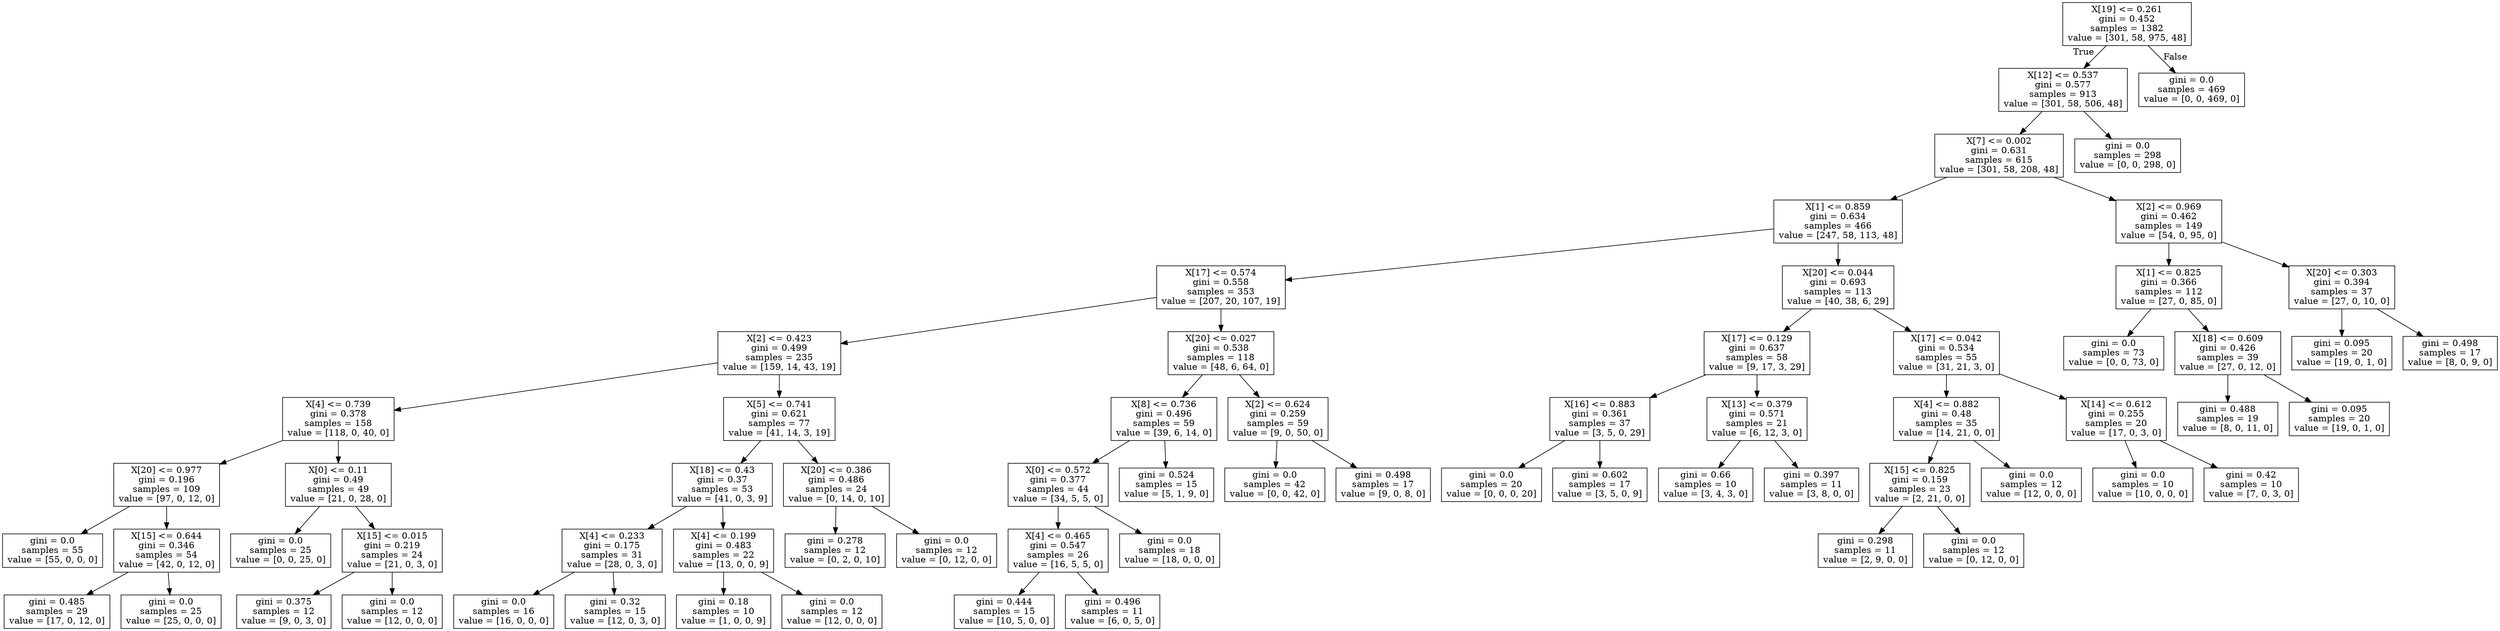digraph Tree {
node [shape=box] ;
0 [label="X[19] <= 0.261\ngini = 0.452\nsamples = 1382\nvalue = [301, 58, 975, 48]"] ;
1 [label="X[12] <= 0.537\ngini = 0.577\nsamples = 913\nvalue = [301, 58, 506, 48]"] ;
0 -> 1 [labeldistance=2.5, labelangle=45, headlabel="True"] ;
2 [label="X[7] <= 0.002\ngini = 0.631\nsamples = 615\nvalue = [301, 58, 208, 48]"] ;
1 -> 2 ;
3 [label="X[1] <= 0.859\ngini = 0.634\nsamples = 466\nvalue = [247, 58, 113, 48]"] ;
2 -> 3 ;
4 [label="X[17] <= 0.574\ngini = 0.558\nsamples = 353\nvalue = [207, 20, 107, 19]"] ;
3 -> 4 ;
5 [label="X[2] <= 0.423\ngini = 0.499\nsamples = 235\nvalue = [159, 14, 43, 19]"] ;
4 -> 5 ;
6 [label="X[4] <= 0.739\ngini = 0.378\nsamples = 158\nvalue = [118, 0, 40, 0]"] ;
5 -> 6 ;
7 [label="X[20] <= 0.977\ngini = 0.196\nsamples = 109\nvalue = [97, 0, 12, 0]"] ;
6 -> 7 ;
8 [label="gini = 0.0\nsamples = 55\nvalue = [55, 0, 0, 0]"] ;
7 -> 8 ;
9 [label="X[15] <= 0.644\ngini = 0.346\nsamples = 54\nvalue = [42, 0, 12, 0]"] ;
7 -> 9 ;
10 [label="gini = 0.485\nsamples = 29\nvalue = [17, 0, 12, 0]"] ;
9 -> 10 ;
11 [label="gini = 0.0\nsamples = 25\nvalue = [25, 0, 0, 0]"] ;
9 -> 11 ;
12 [label="X[0] <= 0.11\ngini = 0.49\nsamples = 49\nvalue = [21, 0, 28, 0]"] ;
6 -> 12 ;
13 [label="gini = 0.0\nsamples = 25\nvalue = [0, 0, 25, 0]"] ;
12 -> 13 ;
14 [label="X[15] <= 0.015\ngini = 0.219\nsamples = 24\nvalue = [21, 0, 3, 0]"] ;
12 -> 14 ;
15 [label="gini = 0.375\nsamples = 12\nvalue = [9, 0, 3, 0]"] ;
14 -> 15 ;
16 [label="gini = 0.0\nsamples = 12\nvalue = [12, 0, 0, 0]"] ;
14 -> 16 ;
17 [label="X[5] <= 0.741\ngini = 0.621\nsamples = 77\nvalue = [41, 14, 3, 19]"] ;
5 -> 17 ;
18 [label="X[18] <= 0.43\ngini = 0.37\nsamples = 53\nvalue = [41, 0, 3, 9]"] ;
17 -> 18 ;
19 [label="X[4] <= 0.233\ngini = 0.175\nsamples = 31\nvalue = [28, 0, 3, 0]"] ;
18 -> 19 ;
20 [label="gini = 0.0\nsamples = 16\nvalue = [16, 0, 0, 0]"] ;
19 -> 20 ;
21 [label="gini = 0.32\nsamples = 15\nvalue = [12, 0, 3, 0]"] ;
19 -> 21 ;
22 [label="X[4] <= 0.199\ngini = 0.483\nsamples = 22\nvalue = [13, 0, 0, 9]"] ;
18 -> 22 ;
23 [label="gini = 0.18\nsamples = 10\nvalue = [1, 0, 0, 9]"] ;
22 -> 23 ;
24 [label="gini = 0.0\nsamples = 12\nvalue = [12, 0, 0, 0]"] ;
22 -> 24 ;
25 [label="X[20] <= 0.386\ngini = 0.486\nsamples = 24\nvalue = [0, 14, 0, 10]"] ;
17 -> 25 ;
26 [label="gini = 0.278\nsamples = 12\nvalue = [0, 2, 0, 10]"] ;
25 -> 26 ;
27 [label="gini = 0.0\nsamples = 12\nvalue = [0, 12, 0, 0]"] ;
25 -> 27 ;
28 [label="X[20] <= 0.027\ngini = 0.538\nsamples = 118\nvalue = [48, 6, 64, 0]"] ;
4 -> 28 ;
29 [label="X[8] <= 0.736\ngini = 0.496\nsamples = 59\nvalue = [39, 6, 14, 0]"] ;
28 -> 29 ;
30 [label="X[0] <= 0.572\ngini = 0.377\nsamples = 44\nvalue = [34, 5, 5, 0]"] ;
29 -> 30 ;
31 [label="X[4] <= 0.465\ngini = 0.547\nsamples = 26\nvalue = [16, 5, 5, 0]"] ;
30 -> 31 ;
32 [label="gini = 0.444\nsamples = 15\nvalue = [10, 5, 0, 0]"] ;
31 -> 32 ;
33 [label="gini = 0.496\nsamples = 11\nvalue = [6, 0, 5, 0]"] ;
31 -> 33 ;
34 [label="gini = 0.0\nsamples = 18\nvalue = [18, 0, 0, 0]"] ;
30 -> 34 ;
35 [label="gini = 0.524\nsamples = 15\nvalue = [5, 1, 9, 0]"] ;
29 -> 35 ;
36 [label="X[2] <= 0.624\ngini = 0.259\nsamples = 59\nvalue = [9, 0, 50, 0]"] ;
28 -> 36 ;
37 [label="gini = 0.0\nsamples = 42\nvalue = [0, 0, 42, 0]"] ;
36 -> 37 ;
38 [label="gini = 0.498\nsamples = 17\nvalue = [9, 0, 8, 0]"] ;
36 -> 38 ;
39 [label="X[20] <= 0.044\ngini = 0.693\nsamples = 113\nvalue = [40, 38, 6, 29]"] ;
3 -> 39 ;
40 [label="X[17] <= 0.129\ngini = 0.637\nsamples = 58\nvalue = [9, 17, 3, 29]"] ;
39 -> 40 ;
41 [label="X[16] <= 0.883\ngini = 0.361\nsamples = 37\nvalue = [3, 5, 0, 29]"] ;
40 -> 41 ;
42 [label="gini = 0.0\nsamples = 20\nvalue = [0, 0, 0, 20]"] ;
41 -> 42 ;
43 [label="gini = 0.602\nsamples = 17\nvalue = [3, 5, 0, 9]"] ;
41 -> 43 ;
44 [label="X[13] <= 0.379\ngini = 0.571\nsamples = 21\nvalue = [6, 12, 3, 0]"] ;
40 -> 44 ;
45 [label="gini = 0.66\nsamples = 10\nvalue = [3, 4, 3, 0]"] ;
44 -> 45 ;
46 [label="gini = 0.397\nsamples = 11\nvalue = [3, 8, 0, 0]"] ;
44 -> 46 ;
47 [label="X[17] <= 0.042\ngini = 0.534\nsamples = 55\nvalue = [31, 21, 3, 0]"] ;
39 -> 47 ;
48 [label="X[4] <= 0.882\ngini = 0.48\nsamples = 35\nvalue = [14, 21, 0, 0]"] ;
47 -> 48 ;
49 [label="X[15] <= 0.825\ngini = 0.159\nsamples = 23\nvalue = [2, 21, 0, 0]"] ;
48 -> 49 ;
50 [label="gini = 0.298\nsamples = 11\nvalue = [2, 9, 0, 0]"] ;
49 -> 50 ;
51 [label="gini = 0.0\nsamples = 12\nvalue = [0, 12, 0, 0]"] ;
49 -> 51 ;
52 [label="gini = 0.0\nsamples = 12\nvalue = [12, 0, 0, 0]"] ;
48 -> 52 ;
53 [label="X[14] <= 0.612\ngini = 0.255\nsamples = 20\nvalue = [17, 0, 3, 0]"] ;
47 -> 53 ;
54 [label="gini = 0.0\nsamples = 10\nvalue = [10, 0, 0, 0]"] ;
53 -> 54 ;
55 [label="gini = 0.42\nsamples = 10\nvalue = [7, 0, 3, 0]"] ;
53 -> 55 ;
56 [label="X[2] <= 0.969\ngini = 0.462\nsamples = 149\nvalue = [54, 0, 95, 0]"] ;
2 -> 56 ;
57 [label="X[1] <= 0.825\ngini = 0.366\nsamples = 112\nvalue = [27, 0, 85, 0]"] ;
56 -> 57 ;
58 [label="gini = 0.0\nsamples = 73\nvalue = [0, 0, 73, 0]"] ;
57 -> 58 ;
59 [label="X[18] <= 0.609\ngini = 0.426\nsamples = 39\nvalue = [27, 0, 12, 0]"] ;
57 -> 59 ;
60 [label="gini = 0.488\nsamples = 19\nvalue = [8, 0, 11, 0]"] ;
59 -> 60 ;
61 [label="gini = 0.095\nsamples = 20\nvalue = [19, 0, 1, 0]"] ;
59 -> 61 ;
62 [label="X[20] <= 0.303\ngini = 0.394\nsamples = 37\nvalue = [27, 0, 10, 0]"] ;
56 -> 62 ;
63 [label="gini = 0.095\nsamples = 20\nvalue = [19, 0, 1, 0]"] ;
62 -> 63 ;
64 [label="gini = 0.498\nsamples = 17\nvalue = [8, 0, 9, 0]"] ;
62 -> 64 ;
65 [label="gini = 0.0\nsamples = 298\nvalue = [0, 0, 298, 0]"] ;
1 -> 65 ;
66 [label="gini = 0.0\nsamples = 469\nvalue = [0, 0, 469, 0]"] ;
0 -> 66 [labeldistance=2.5, labelangle=-45, headlabel="False"] ;
}